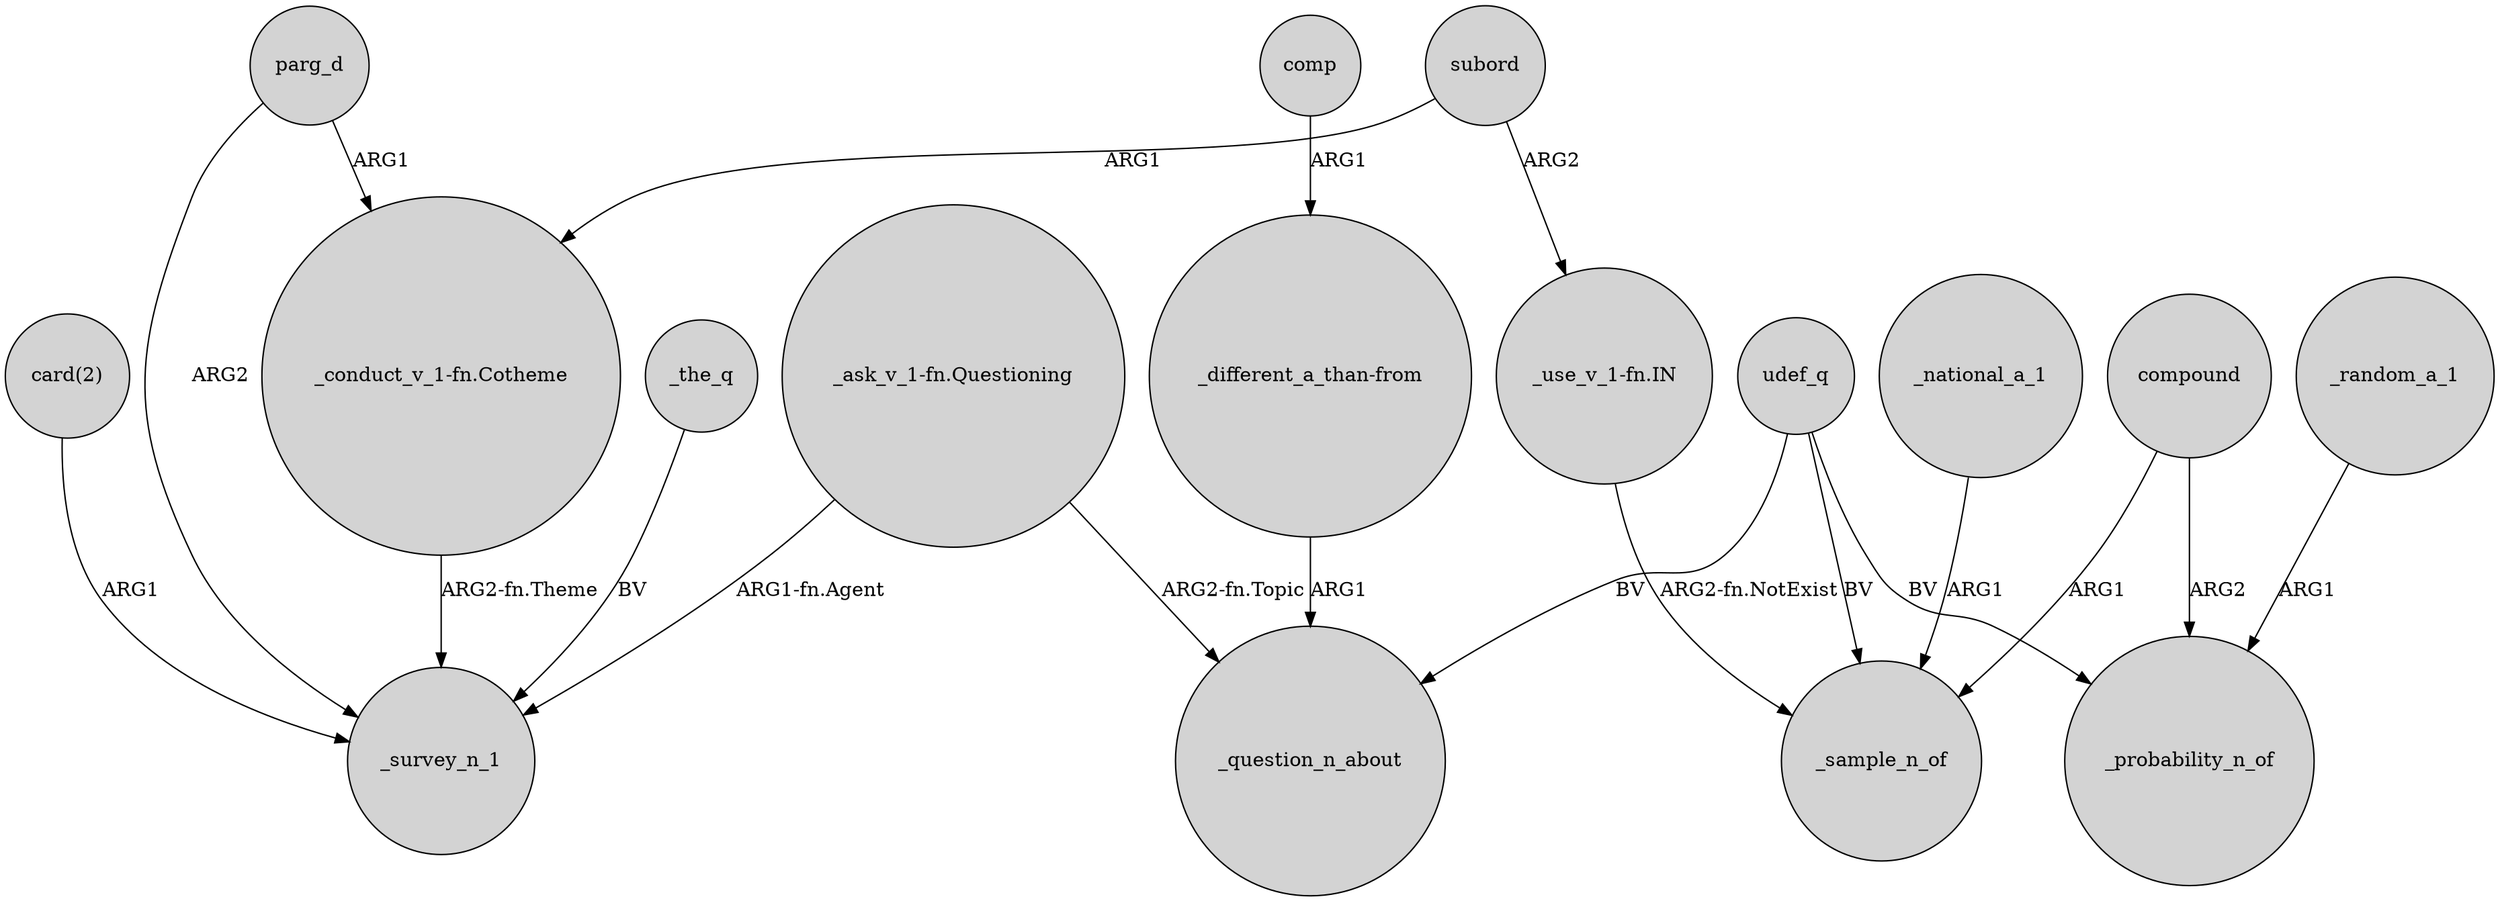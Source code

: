 digraph {
	node [shape=circle style=filled]
	"card(2)" -> _survey_n_1 [label=ARG1]
	parg_d -> _survey_n_1 [label=ARG2]
	"_different_a_than-from" -> _question_n_about [label=ARG1]
	udef_q -> _question_n_about [label=BV]
	"_ask_v_1-fn.Questioning" -> _survey_n_1 [label="ARG1-fn.Agent"]
	parg_d -> "_conduct_v_1-fn.Cotheme" [label=ARG1]
	"_ask_v_1-fn.Questioning" -> _question_n_about [label="ARG2-fn.Topic"]
	"_use_v_1-fn.IN" -> _sample_n_of [label="ARG2-fn.NotExist"]
	subord -> "_use_v_1-fn.IN" [label=ARG2]
	_the_q -> _survey_n_1 [label=BV]
	udef_q -> _sample_n_of [label=BV]
	_random_a_1 -> _probability_n_of [label=ARG1]
	subord -> "_conduct_v_1-fn.Cotheme" [label=ARG1]
	comp -> "_different_a_than-from" [label=ARG1]
	udef_q -> _probability_n_of [label=BV]
	_national_a_1 -> _sample_n_of [label=ARG1]
	compound -> _probability_n_of [label=ARG2]
	"_conduct_v_1-fn.Cotheme" -> _survey_n_1 [label="ARG2-fn.Theme"]
	compound -> _sample_n_of [label=ARG1]
}
